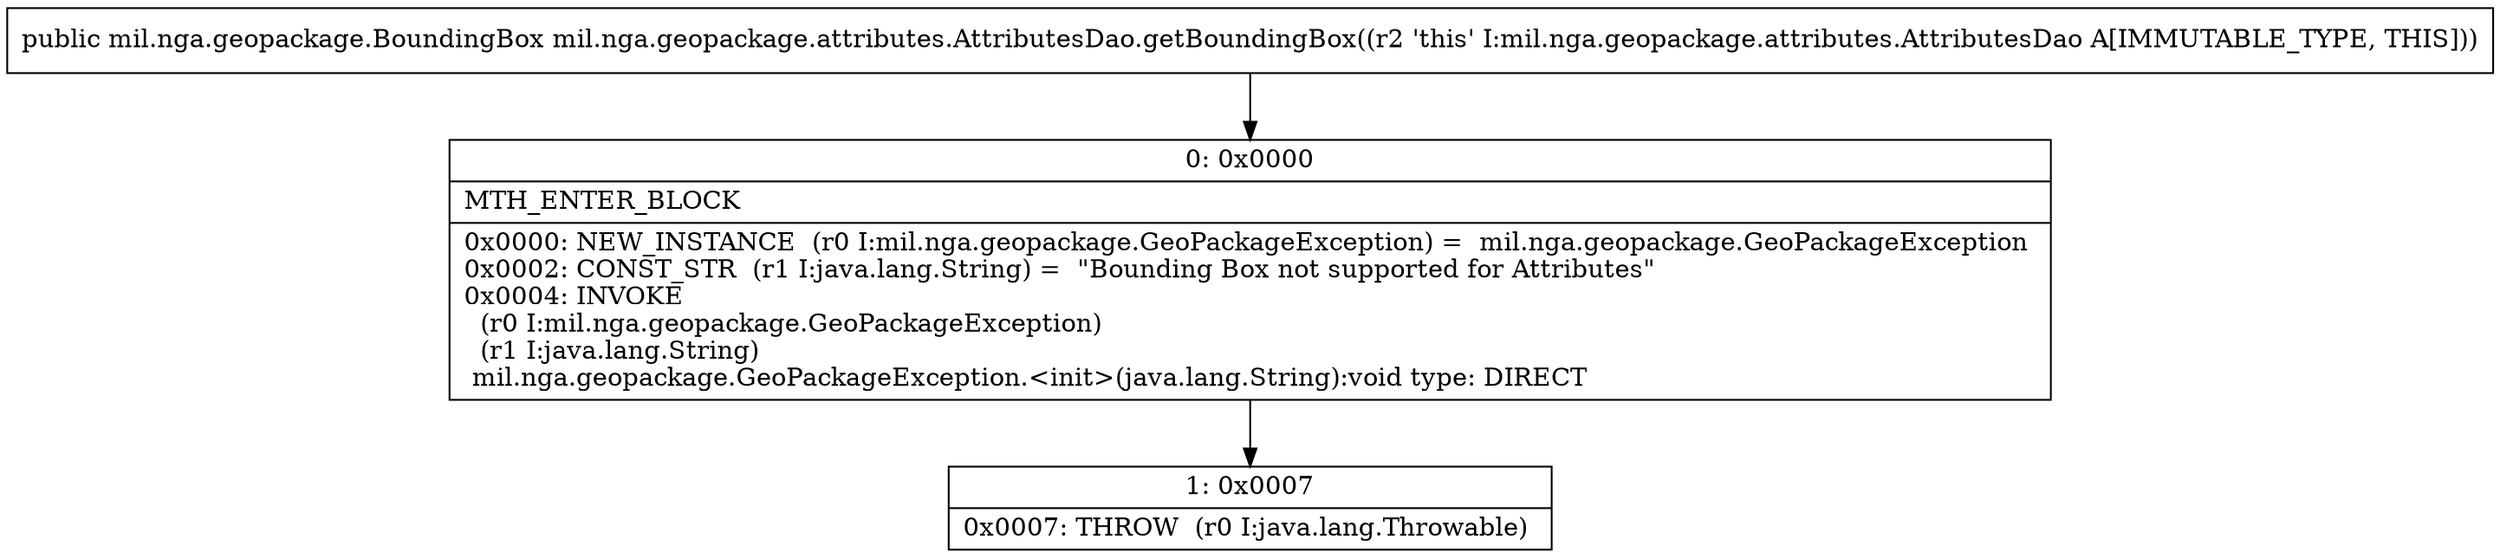 digraph "CFG formil.nga.geopackage.attributes.AttributesDao.getBoundingBox()Lmil\/nga\/geopackage\/BoundingBox;" {
Node_0 [shape=record,label="{0\:\ 0x0000|MTH_ENTER_BLOCK\l|0x0000: NEW_INSTANCE  (r0 I:mil.nga.geopackage.GeoPackageException) =  mil.nga.geopackage.GeoPackageException \l0x0002: CONST_STR  (r1 I:java.lang.String) =  \"Bounding Box not supported for Attributes\" \l0x0004: INVOKE  \l  (r0 I:mil.nga.geopackage.GeoPackageException)\l  (r1 I:java.lang.String)\l mil.nga.geopackage.GeoPackageException.\<init\>(java.lang.String):void type: DIRECT \l}"];
Node_1 [shape=record,label="{1\:\ 0x0007|0x0007: THROW  (r0 I:java.lang.Throwable) \l}"];
MethodNode[shape=record,label="{public mil.nga.geopackage.BoundingBox mil.nga.geopackage.attributes.AttributesDao.getBoundingBox((r2 'this' I:mil.nga.geopackage.attributes.AttributesDao A[IMMUTABLE_TYPE, THIS])) }"];
MethodNode -> Node_0;
Node_0 -> Node_1;
}

